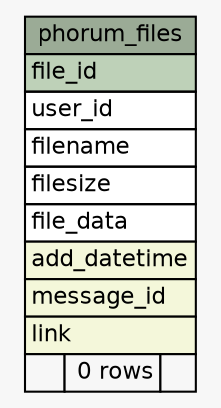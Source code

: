// dot 2.38.0 on Mac OS X 10.9.4
// SchemaSpy rev 590
digraph "phorum_files" {
  graph [
    rankdir="RL"
    bgcolor="#f7f7f7"
    nodesep="0.18"
    ranksep="0.46"
    fontname="Helvetica"
    fontsize="11"
  ];
  node [
    fontname="Helvetica"
    fontsize="11"
    shape="plaintext"
  ];
  edge [
    arrowsize="0.8"
  ];
  "phorum_files" [
    label=<
    <TABLE BORDER="0" CELLBORDER="1" CELLSPACING="0" BGCOLOR="#ffffff">
      <TR><TD COLSPAN="3" BGCOLOR="#9bab96" ALIGN="CENTER">phorum_files</TD></TR>
      <TR><TD PORT="file_id" COLSPAN="3" BGCOLOR="#bed1b8" ALIGN="LEFT">file_id</TD></TR>
      <TR><TD PORT="user_id" COLSPAN="3" ALIGN="LEFT">user_id</TD></TR>
      <TR><TD PORT="filename" COLSPAN="3" ALIGN="LEFT">filename</TD></TR>
      <TR><TD PORT="filesize" COLSPAN="3" ALIGN="LEFT">filesize</TD></TR>
      <TR><TD PORT="file_data" COLSPAN="3" ALIGN="LEFT">file_data</TD></TR>
      <TR><TD PORT="add_datetime" COLSPAN="3" BGCOLOR="#f4f7da" ALIGN="LEFT">add_datetime</TD></TR>
      <TR><TD PORT="message_id" COLSPAN="3" BGCOLOR="#f4f7da" ALIGN="LEFT">message_id</TD></TR>
      <TR><TD PORT="link" COLSPAN="3" BGCOLOR="#f4f7da" ALIGN="LEFT">link</TD></TR>
      <TR><TD ALIGN="LEFT" BGCOLOR="#f7f7f7">  </TD><TD ALIGN="RIGHT" BGCOLOR="#f7f7f7">0 rows</TD><TD ALIGN="RIGHT" BGCOLOR="#f7f7f7">  </TD></TR>
    </TABLE>>
    URL="tables/phorum_files.html"
    tooltip="phorum_files"
  ];
}
